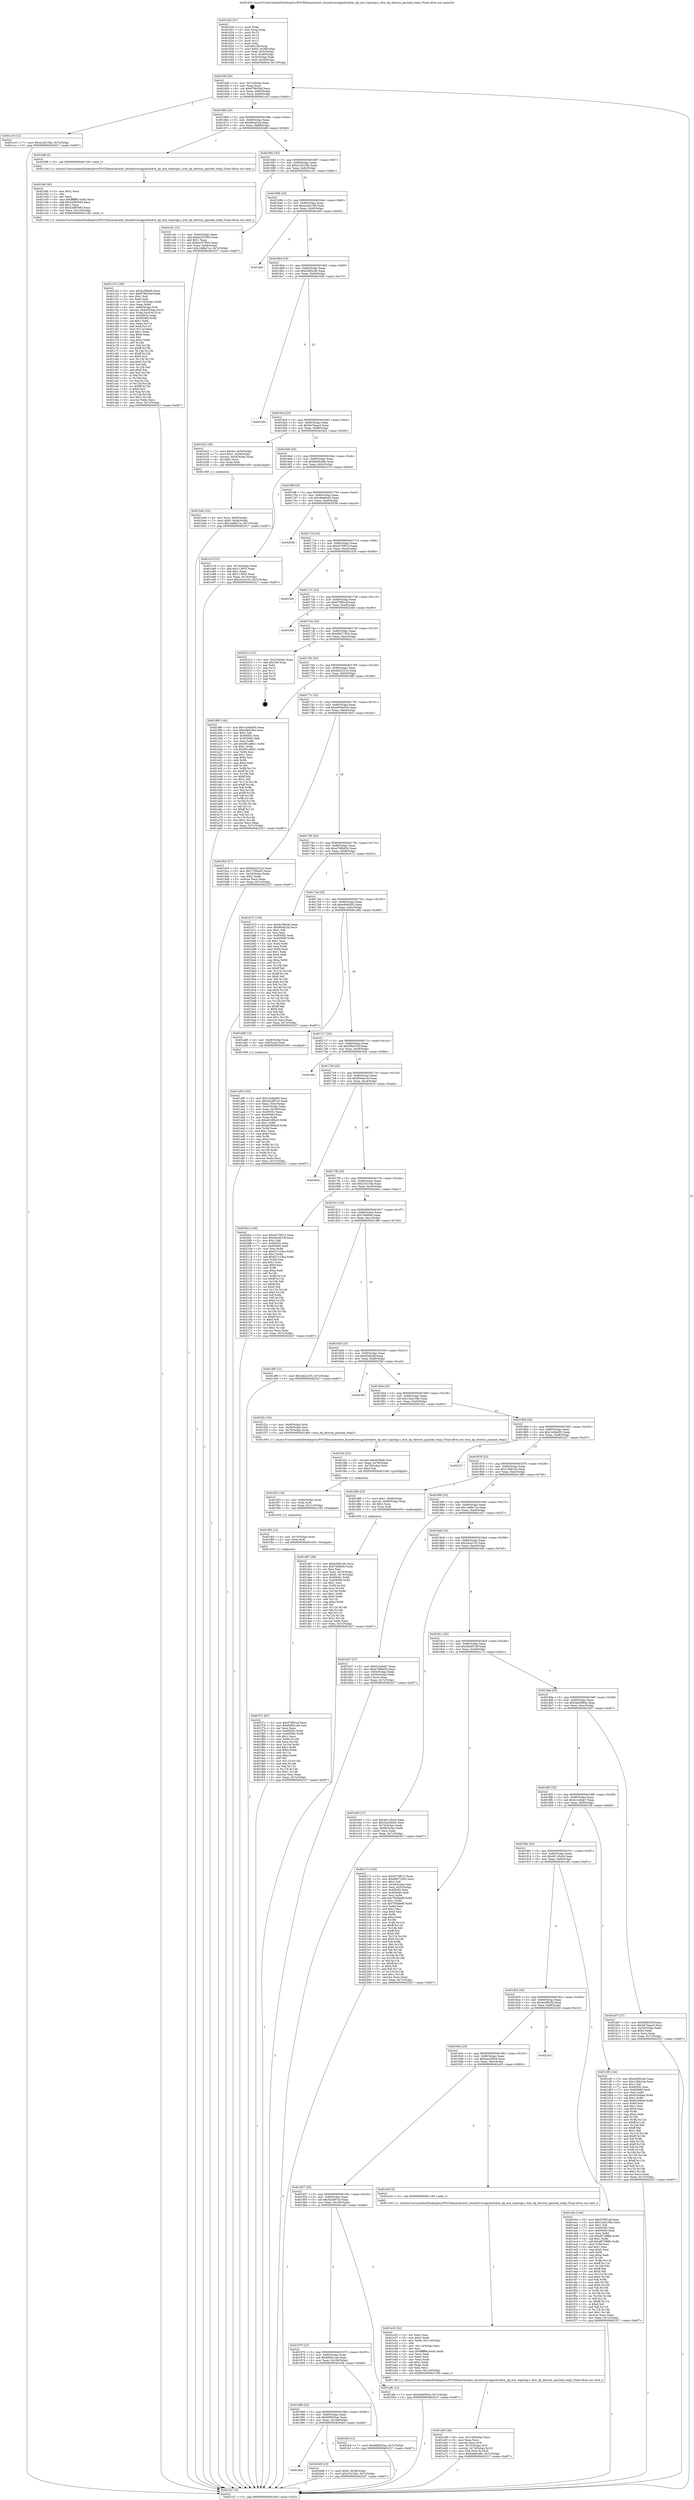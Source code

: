 digraph "0x401620" {
  label = "0x401620 (/mnt/c/Users/mathe/Desktop/tcc/POCII/binaries/extr_linuxdriversgpudrmdrm_dp_mst_topology.c_drm_dp_destroy_payload_step2_Final-ollvm.out::main(0))"
  labelloc = "t"
  node[shape=record]

  Entry [label="",width=0.3,height=0.3,shape=circle,fillcolor=black,style=filled]
  "0x40164f" [label="{
     0x40164f [26]\l
     | [instrs]\l
     &nbsp;&nbsp;0x40164f \<+3\>: mov -0x7c(%rbp),%eax\l
     &nbsp;&nbsp;0x401652 \<+2\>: mov %eax,%ecx\l
     &nbsp;&nbsp;0x401654 \<+6\>: sub $0x876b35ef,%ecx\l
     &nbsp;&nbsp;0x40165a \<+3\>: mov %eax,-0x80(%rbp)\l
     &nbsp;&nbsp;0x40165d \<+6\>: mov %ecx,-0x84(%rbp)\l
     &nbsp;&nbsp;0x401663 \<+6\>: je 0000000000401cc5 \<main+0x6a5\>\l
  }"]
  "0x401cc5" [label="{
     0x401cc5 [12]\l
     | [instrs]\l
     &nbsp;&nbsp;0x401cc5 \<+7\>: movl $0xa1d2158a,-0x7c(%rbp)\l
     &nbsp;&nbsp;0x401ccc \<+5\>: jmp 0000000000402327 \<main+0xd07\>\l
  }"]
  "0x401669" [label="{
     0x401669 [25]\l
     | [instrs]\l
     &nbsp;&nbsp;0x401669 \<+5\>: jmp 000000000040166e \<main+0x4e\>\l
     &nbsp;&nbsp;0x40166e \<+3\>: mov -0x80(%rbp),%eax\l
     &nbsp;&nbsp;0x401671 \<+5\>: sub $0x9fc4d1fa,%eax\l
     &nbsp;&nbsp;0x401676 \<+6\>: mov %eax,-0x88(%rbp)\l
     &nbsp;&nbsp;0x40167c \<+6\>: je 0000000000401bf8 \<main+0x5d8\>\l
  }"]
  Exit [label="",width=0.3,height=0.3,shape=circle,fillcolor=black,style=filled,peripheries=2]
  "0x401bf8" [label="{
     0x401bf8 [5]\l
     | [instrs]\l
     &nbsp;&nbsp;0x401bf8 \<+5\>: call 0000000000401160 \<next_i\>\l
     | [calls]\l
     &nbsp;&nbsp;0x401160 \{1\} (/mnt/c/Users/mathe/Desktop/tcc/POCII/binaries/extr_linuxdriversgpudrmdrm_dp_mst_topology.c_drm_dp_destroy_payload_step2_Final-ollvm.out::next_i)\l
  }"]
  "0x401682" [label="{
     0x401682 [25]\l
     | [instrs]\l
     &nbsp;&nbsp;0x401682 \<+5\>: jmp 0000000000401687 \<main+0x67\>\l
     &nbsp;&nbsp;0x401687 \<+3\>: mov -0x80(%rbp),%eax\l
     &nbsp;&nbsp;0x40168a \<+5\>: sub $0xa1d2158a,%eax\l
     &nbsp;&nbsp;0x40168f \<+6\>: mov %eax,-0x8c(%rbp)\l
     &nbsp;&nbsp;0x401695 \<+6\>: je 0000000000401cd1 \<main+0x6b1\>\l
  }"]
  "0x4019a2" [label="{
     0x4019a2\l
  }", style=dashed]
  "0x401cd1" [label="{
     0x401cd1 [31]\l
     | [instrs]\l
     &nbsp;&nbsp;0x401cd1 \<+3\>: mov -0x64(%rbp),%eax\l
     &nbsp;&nbsp;0x401cd4 \<+5\>: add $0xba257804,%eax\l
     &nbsp;&nbsp;0x401cd9 \<+3\>: add $0x1,%eax\l
     &nbsp;&nbsp;0x401cdc \<+5\>: sub $0xba257804,%eax\l
     &nbsp;&nbsp;0x401ce1 \<+3\>: mov %eax,-0x64(%rbp)\l
     &nbsp;&nbsp;0x401ce4 \<+7\>: movl $0x1dd8a7ca,-0x7c(%rbp)\l
     &nbsp;&nbsp;0x401ceb \<+5\>: jmp 0000000000402327 \<main+0xd07\>\l
  }"]
  "0x40169b" [label="{
     0x40169b [25]\l
     | [instrs]\l
     &nbsp;&nbsp;0x40169b \<+5\>: jmp 00000000004016a0 \<main+0x80\>\l
     &nbsp;&nbsp;0x4016a0 \<+3\>: mov -0x80(%rbp),%eax\l
     &nbsp;&nbsp;0x4016a3 \<+5\>: sub $0xa2dcb7d9,%eax\l
     &nbsp;&nbsp;0x4016a8 \<+6\>: mov %eax,-0x90(%rbp)\l
     &nbsp;&nbsp;0x4016ae \<+6\>: je 0000000000401fe0 \<main+0x9c0\>\l
  }"]
  "0x4020d9" [label="{
     0x4020d9 [19]\l
     | [instrs]\l
     &nbsp;&nbsp;0x4020d9 \<+7\>: movl $0x0,-0x38(%rbp)\l
     &nbsp;&nbsp;0x4020e0 \<+7\>: movl $0x234154e,-0x7c(%rbp)\l
     &nbsp;&nbsp;0x4020e7 \<+5\>: jmp 0000000000402327 \<main+0xd07\>\l
  }"]
  "0x401fe0" [label="{
     0x401fe0\l
  }", style=dashed]
  "0x4016b4" [label="{
     0x4016b4 [25]\l
     | [instrs]\l
     &nbsp;&nbsp;0x4016b4 \<+5\>: jmp 00000000004016b9 \<main+0x99\>\l
     &nbsp;&nbsp;0x4016b9 \<+3\>: mov -0x80(%rbp),%eax\l
     &nbsp;&nbsp;0x4016bc \<+5\>: sub $0xb3bf2c4b,%eax\l
     &nbsp;&nbsp;0x4016c1 \<+6\>: mov %eax,-0x94(%rbp)\l
     &nbsp;&nbsp;0x4016c7 \<+6\>: je 0000000000402290 \<main+0xc70\>\l
  }"]
  "0x401989" [label="{
     0x401989 [25]\l
     | [instrs]\l
     &nbsp;&nbsp;0x401989 \<+5\>: jmp 000000000040198e \<main+0x36e\>\l
     &nbsp;&nbsp;0x40198e \<+3\>: mov -0x80(%rbp),%eax\l
     &nbsp;&nbsp;0x401991 \<+5\>: sub $0x668502ee,%eax\l
     &nbsp;&nbsp;0x401996 \<+6\>: mov %eax,-0x108(%rbp)\l
     &nbsp;&nbsp;0x40199c \<+6\>: je 00000000004020d9 \<main+0xab9\>\l
  }"]
  "0x402290" [label="{
     0x402290\l
  }", style=dashed]
  "0x4016cd" [label="{
     0x4016cd [25]\l
     | [instrs]\l
     &nbsp;&nbsp;0x4016cd \<+5\>: jmp 00000000004016d2 \<main+0xb2\>\l
     &nbsp;&nbsp;0x4016d2 \<+3\>: mov -0x80(%rbp),%eax\l
     &nbsp;&nbsp;0x4016d5 \<+5\>: sub $0xbb74aaa3,%eax\l
     &nbsp;&nbsp;0x4016da \<+6\>: mov %eax,-0x98(%rbp)\l
     &nbsp;&nbsp;0x4016e0 \<+6\>: je 0000000000401b22 \<main+0x502\>\l
  }"]
  "0x401fc8" [label="{
     0x401fc8 [12]\l
     | [instrs]\l
     &nbsp;&nbsp;0x401fc8 \<+7\>: movl $0x668502ee,-0x7c(%rbp)\l
     &nbsp;&nbsp;0x401fcf \<+5\>: jmp 0000000000402327 \<main+0xd07\>\l
  }"]
  "0x401b22" [label="{
     0x401b22 [30]\l
     | [instrs]\l
     &nbsp;&nbsp;0x401b22 \<+7\>: movl $0x64,-0x50(%rbp)\l
     &nbsp;&nbsp;0x401b29 \<+7\>: movl $0x1,-0x54(%rbp)\l
     &nbsp;&nbsp;0x401b30 \<+4\>: movslq -0x54(%rbp),%rax\l
     &nbsp;&nbsp;0x401b34 \<+4\>: shl $0x2,%rax\l
     &nbsp;&nbsp;0x401b38 \<+3\>: mov %rax,%rdi\l
     &nbsp;&nbsp;0x401b3b \<+5\>: call 0000000000401050 \<malloc@plt\>\l
     | [calls]\l
     &nbsp;&nbsp;0x401050 \{1\} (unknown)\l
  }"]
  "0x4016e6" [label="{
     0x4016e6 [25]\l
     | [instrs]\l
     &nbsp;&nbsp;0x4016e6 \<+5\>: jmp 00000000004016eb \<main+0xcb\>\l
     &nbsp;&nbsp;0x4016eb \<+3\>: mov -0x80(%rbp),%eax\l
     &nbsp;&nbsp;0x4016ee \<+5\>: sub $0xbbd0cd8c,%eax\l
     &nbsp;&nbsp;0x4016f3 \<+6\>: mov %eax,-0x9c(%rbp)\l
     &nbsp;&nbsp;0x4016f9 \<+6\>: je 0000000000401e7d \<main+0x85d\>\l
  }"]
  "0x401f71" [label="{
     0x401f71 [87]\l
     | [instrs]\l
     &nbsp;&nbsp;0x401f71 \<+5\>: mov $0xd79f61af,%eax\l
     &nbsp;&nbsp;0x401f76 \<+5\>: mov $0x60801ceb,%esi\l
     &nbsp;&nbsp;0x401f7b \<+2\>: xor %ecx,%ecx\l
     &nbsp;&nbsp;0x401f7d \<+8\>: mov 0x40505c,%r8d\l
     &nbsp;&nbsp;0x401f85 \<+8\>: mov 0x405060,%r9d\l
     &nbsp;&nbsp;0x401f8d \<+3\>: sub $0x1,%ecx\l
     &nbsp;&nbsp;0x401f90 \<+3\>: mov %r8d,%r10d\l
     &nbsp;&nbsp;0x401f93 \<+3\>: add %ecx,%r10d\l
     &nbsp;&nbsp;0x401f96 \<+4\>: imul %r10d,%r8d\l
     &nbsp;&nbsp;0x401f9a \<+4\>: and $0x1,%r8d\l
     &nbsp;&nbsp;0x401f9e \<+4\>: cmp $0x0,%r8d\l
     &nbsp;&nbsp;0x401fa2 \<+4\>: sete %r11b\l
     &nbsp;&nbsp;0x401fa6 \<+4\>: cmp $0xa,%r9d\l
     &nbsp;&nbsp;0x401faa \<+3\>: setl %bl\l
     &nbsp;&nbsp;0x401fad \<+3\>: mov %r11b,%r14b\l
     &nbsp;&nbsp;0x401fb0 \<+3\>: and %bl,%r14b\l
     &nbsp;&nbsp;0x401fb3 \<+3\>: xor %bl,%r11b\l
     &nbsp;&nbsp;0x401fb6 \<+3\>: or %r11b,%r14b\l
     &nbsp;&nbsp;0x401fb9 \<+4\>: test $0x1,%r14b\l
     &nbsp;&nbsp;0x401fbd \<+3\>: cmovne %esi,%eax\l
     &nbsp;&nbsp;0x401fc0 \<+3\>: mov %eax,-0x7c(%rbp)\l
     &nbsp;&nbsp;0x401fc3 \<+5\>: jmp 0000000000402327 \<main+0xd07\>\l
  }"]
  "0x401e7d" [label="{
     0x401e7d [31]\l
     | [instrs]\l
     &nbsp;&nbsp;0x401e7d \<+3\>: mov -0x74(%rbp),%eax\l
     &nbsp;&nbsp;0x401e80 \<+5\>: add $0x113653,%eax\l
     &nbsp;&nbsp;0x401e85 \<+3\>: add $0x1,%eax\l
     &nbsp;&nbsp;0x401e88 \<+5\>: sub $0x113653,%eax\l
     &nbsp;&nbsp;0x401e8d \<+3\>: mov %eax,-0x74(%rbp)\l
     &nbsp;&nbsp;0x401e90 \<+7\>: movl $0x2dca21f3,-0x7c(%rbp)\l
     &nbsp;&nbsp;0x401e97 \<+5\>: jmp 0000000000402327 \<main+0xd07\>\l
  }"]
  "0x4016ff" [label="{
     0x4016ff [25]\l
     | [instrs]\l
     &nbsp;&nbsp;0x4016ff \<+5\>: jmp 0000000000401704 \<main+0xe4\>\l
     &nbsp;&nbsp;0x401704 \<+3\>: mov -0x80(%rbp),%eax\l
     &nbsp;&nbsp;0x401707 \<+5\>: sub $0xc6e9deb5,%eax\l
     &nbsp;&nbsp;0x40170c \<+6\>: mov %eax,-0xa0(%rbp)\l
     &nbsp;&nbsp;0x401712 \<+6\>: je 0000000000402038 \<main+0xa18\>\l
  }"]
  "0x401f65" [label="{
     0x401f65 [12]\l
     | [instrs]\l
     &nbsp;&nbsp;0x401f65 \<+4\>: mov -0x70(%rbp),%rdx\l
     &nbsp;&nbsp;0x401f69 \<+3\>: mov %rdx,%rdi\l
     &nbsp;&nbsp;0x401f6c \<+5\>: call 0000000000401030 \<free@plt\>\l
     | [calls]\l
     &nbsp;&nbsp;0x401030 \{1\} (unknown)\l
  }"]
  "0x402038" [label="{
     0x402038\l
  }", style=dashed]
  "0x401718" [label="{
     0x401718 [25]\l
     | [instrs]\l
     &nbsp;&nbsp;0x401718 \<+5\>: jmp 000000000040171d \<main+0xfd\>\l
     &nbsp;&nbsp;0x40171d \<+3\>: mov -0x80(%rbp),%eax\l
     &nbsp;&nbsp;0x401720 \<+5\>: sub $0xd375f013,%eax\l
     &nbsp;&nbsp;0x401725 \<+6\>: mov %eax,-0xa4(%rbp)\l
     &nbsp;&nbsp;0x40172b \<+6\>: je 0000000000402320 \<main+0xd00\>\l
  }"]
  "0x401f53" [label="{
     0x401f53 [18]\l
     | [instrs]\l
     &nbsp;&nbsp;0x401f53 \<+4\>: mov -0x60(%rbp),%rdx\l
     &nbsp;&nbsp;0x401f57 \<+3\>: mov %rdx,%rdi\l
     &nbsp;&nbsp;0x401f5a \<+6\>: mov %eax,-0x11c(%rbp)\l
     &nbsp;&nbsp;0x401f60 \<+5\>: call 0000000000401030 \<free@plt\>\l
     | [calls]\l
     &nbsp;&nbsp;0x401030 \{1\} (unknown)\l
  }"]
  "0x402320" [label="{
     0x402320\l
  }", style=dashed]
  "0x401731" [label="{
     0x401731 [25]\l
     | [instrs]\l
     &nbsp;&nbsp;0x401731 \<+5\>: jmp 0000000000401736 \<main+0x116\>\l
     &nbsp;&nbsp;0x401736 \<+3\>: mov -0x80(%rbp),%eax\l
     &nbsp;&nbsp;0x401739 \<+5\>: sub $0xd79f61af,%eax\l
     &nbsp;&nbsp;0x40173e \<+6\>: mov %eax,-0xa8(%rbp)\l
     &nbsp;&nbsp;0x401744 \<+6\>: je 00000000004022be \<main+0xc9e\>\l
  }"]
  "0x401f3c" [label="{
     0x401f3c [23]\l
     | [instrs]\l
     &nbsp;&nbsp;0x401f3c \<+10\>: movabs $0x4030b6,%rdi\l
     &nbsp;&nbsp;0x401f46 \<+3\>: mov %eax,-0x78(%rbp)\l
     &nbsp;&nbsp;0x401f49 \<+3\>: mov -0x78(%rbp),%esi\l
     &nbsp;&nbsp;0x401f4c \<+2\>: mov $0x0,%al\l
     &nbsp;&nbsp;0x401f4e \<+5\>: call 0000000000401040 \<printf@plt\>\l
     | [calls]\l
     &nbsp;&nbsp;0x401040 \{1\} (unknown)\l
  }"]
  "0x4022be" [label="{
     0x4022be\l
  }", style=dashed]
  "0x40174a" [label="{
     0x40174a [25]\l
     | [instrs]\l
     &nbsp;&nbsp;0x40174a \<+5\>: jmp 000000000040174f \<main+0x12f\>\l
     &nbsp;&nbsp;0x40174f \<+3\>: mov -0x80(%rbp),%eax\l
     &nbsp;&nbsp;0x401752 \<+5\>: sub $0xd9471054,%eax\l
     &nbsp;&nbsp;0x401757 \<+6\>: mov %eax,-0xac(%rbp)\l
     &nbsp;&nbsp;0x40175d \<+6\>: je 0000000000402212 \<main+0xbf2\>\l
  }"]
  "0x401e59" [label="{
     0x401e59 [36]\l
     | [instrs]\l
     &nbsp;&nbsp;0x401e59 \<+6\>: mov -0x118(%rbp),%ecx\l
     &nbsp;&nbsp;0x401e5f \<+3\>: imul %eax,%ecx\l
     &nbsp;&nbsp;0x401e62 \<+3\>: movslq %ecx,%r8\l
     &nbsp;&nbsp;0x401e65 \<+4\>: mov -0x70(%rbp),%r9\l
     &nbsp;&nbsp;0x401e69 \<+4\>: movslq -0x74(%rbp),%r10\l
     &nbsp;&nbsp;0x401e6d \<+4\>: mov %r8,(%r9,%r10,8)\l
     &nbsp;&nbsp;0x401e71 \<+7\>: movl $0xbbd0cd8c,-0x7c(%rbp)\l
     &nbsp;&nbsp;0x401e78 \<+5\>: jmp 0000000000402327 \<main+0xd07\>\l
  }"]
  "0x402212" [label="{
     0x402212 [21]\l
     | [instrs]\l
     &nbsp;&nbsp;0x402212 \<+3\>: mov -0x2c(%rbp),%eax\l
     &nbsp;&nbsp;0x402215 \<+7\>: add $0x108,%rsp\l
     &nbsp;&nbsp;0x40221c \<+1\>: pop %rbx\l
     &nbsp;&nbsp;0x40221d \<+2\>: pop %r12\l
     &nbsp;&nbsp;0x40221f \<+2\>: pop %r13\l
     &nbsp;&nbsp;0x402221 \<+2\>: pop %r14\l
     &nbsp;&nbsp;0x402223 \<+2\>: pop %r15\l
     &nbsp;&nbsp;0x402225 \<+1\>: pop %rbp\l
     &nbsp;&nbsp;0x402226 \<+1\>: ret\l
  }"]
  "0x401763" [label="{
     0x401763 [25]\l
     | [instrs]\l
     &nbsp;&nbsp;0x401763 \<+5\>: jmp 0000000000401768 \<main+0x148\>\l
     &nbsp;&nbsp;0x401768 \<+3\>: mov -0x80(%rbp),%eax\l
     &nbsp;&nbsp;0x40176b \<+5\>: sub $0xdd22321e,%eax\l
     &nbsp;&nbsp;0x401770 \<+6\>: mov %eax,-0xb0(%rbp)\l
     &nbsp;&nbsp;0x401776 \<+6\>: je 00000000004019f8 \<main+0x3d8\>\l
  }"]
  "0x401e25" [label="{
     0x401e25 [52]\l
     | [instrs]\l
     &nbsp;&nbsp;0x401e25 \<+2\>: xor %ecx,%ecx\l
     &nbsp;&nbsp;0x401e27 \<+5\>: mov $0x2,%edx\l
     &nbsp;&nbsp;0x401e2c \<+6\>: mov %edx,-0x114(%rbp)\l
     &nbsp;&nbsp;0x401e32 \<+1\>: cltd\l
     &nbsp;&nbsp;0x401e33 \<+6\>: mov -0x114(%rbp),%esi\l
     &nbsp;&nbsp;0x401e39 \<+2\>: idiv %esi\l
     &nbsp;&nbsp;0x401e3b \<+6\>: imul $0xfffffffe,%edx,%edx\l
     &nbsp;&nbsp;0x401e41 \<+2\>: mov %ecx,%edi\l
     &nbsp;&nbsp;0x401e43 \<+2\>: sub %edx,%edi\l
     &nbsp;&nbsp;0x401e45 \<+2\>: mov %ecx,%edx\l
     &nbsp;&nbsp;0x401e47 \<+3\>: sub $0x1,%edx\l
     &nbsp;&nbsp;0x401e4a \<+2\>: add %edx,%edi\l
     &nbsp;&nbsp;0x401e4c \<+2\>: sub %edi,%ecx\l
     &nbsp;&nbsp;0x401e4e \<+6\>: mov %ecx,-0x118(%rbp)\l
     &nbsp;&nbsp;0x401e54 \<+5\>: call 0000000000401160 \<next_i\>\l
     | [calls]\l
     &nbsp;&nbsp;0x401160 \{1\} (/mnt/c/Users/mathe/Desktop/tcc/POCII/binaries/extr_linuxdriversgpudrmdrm_dp_mst_topology.c_drm_dp_destroy_payload_step2_Final-ollvm.out::next_i)\l
  }"]
  "0x4019f8" [label="{
     0x4019f8 [144]\l
     | [instrs]\l
     &nbsp;&nbsp;0x4019f8 \<+5\>: mov $0x14c8a005,%eax\l
     &nbsp;&nbsp;0x4019fd \<+5\>: mov $0xe9b0cf04,%ecx\l
     &nbsp;&nbsp;0x401a02 \<+2\>: mov $0x1,%dl\l
     &nbsp;&nbsp;0x401a04 \<+7\>: mov 0x40505c,%esi\l
     &nbsp;&nbsp;0x401a0b \<+7\>: mov 0x405060,%edi\l
     &nbsp;&nbsp;0x401a12 \<+3\>: mov %esi,%r8d\l
     &nbsp;&nbsp;0x401a15 \<+7\>: add $0x991a8821,%r8d\l
     &nbsp;&nbsp;0x401a1c \<+4\>: sub $0x1,%r8d\l
     &nbsp;&nbsp;0x401a20 \<+7\>: sub $0x991a8821,%r8d\l
     &nbsp;&nbsp;0x401a27 \<+4\>: imul %r8d,%esi\l
     &nbsp;&nbsp;0x401a2b \<+3\>: and $0x1,%esi\l
     &nbsp;&nbsp;0x401a2e \<+3\>: cmp $0x0,%esi\l
     &nbsp;&nbsp;0x401a31 \<+4\>: sete %r9b\l
     &nbsp;&nbsp;0x401a35 \<+3\>: cmp $0xa,%edi\l
     &nbsp;&nbsp;0x401a38 \<+4\>: setl %r10b\l
     &nbsp;&nbsp;0x401a3c \<+3\>: mov %r9b,%r11b\l
     &nbsp;&nbsp;0x401a3f \<+4\>: xor $0xff,%r11b\l
     &nbsp;&nbsp;0x401a43 \<+3\>: mov %r10b,%bl\l
     &nbsp;&nbsp;0x401a46 \<+3\>: xor $0xff,%bl\l
     &nbsp;&nbsp;0x401a49 \<+3\>: xor $0x1,%dl\l
     &nbsp;&nbsp;0x401a4c \<+3\>: mov %r11b,%r14b\l
     &nbsp;&nbsp;0x401a4f \<+4\>: and $0xff,%r14b\l
     &nbsp;&nbsp;0x401a53 \<+3\>: and %dl,%r9b\l
     &nbsp;&nbsp;0x401a56 \<+3\>: mov %bl,%r15b\l
     &nbsp;&nbsp;0x401a59 \<+4\>: and $0xff,%r15b\l
     &nbsp;&nbsp;0x401a5d \<+3\>: and %dl,%r10b\l
     &nbsp;&nbsp;0x401a60 \<+3\>: or %r9b,%r14b\l
     &nbsp;&nbsp;0x401a63 \<+3\>: or %r10b,%r15b\l
     &nbsp;&nbsp;0x401a66 \<+3\>: xor %r15b,%r14b\l
     &nbsp;&nbsp;0x401a69 \<+3\>: or %bl,%r11b\l
     &nbsp;&nbsp;0x401a6c \<+4\>: xor $0xff,%r11b\l
     &nbsp;&nbsp;0x401a70 \<+3\>: or $0x1,%dl\l
     &nbsp;&nbsp;0x401a73 \<+3\>: and %dl,%r11b\l
     &nbsp;&nbsp;0x401a76 \<+3\>: or %r11b,%r14b\l
     &nbsp;&nbsp;0x401a79 \<+4\>: test $0x1,%r14b\l
     &nbsp;&nbsp;0x401a7d \<+3\>: cmovne %ecx,%eax\l
     &nbsp;&nbsp;0x401a80 \<+3\>: mov %eax,-0x7c(%rbp)\l
     &nbsp;&nbsp;0x401a83 \<+5\>: jmp 0000000000402327 \<main+0xd07\>\l
  }"]
  "0x40177c" [label="{
     0x40177c [25]\l
     | [instrs]\l
     &nbsp;&nbsp;0x40177c \<+5\>: jmp 0000000000401781 \<main+0x161\>\l
     &nbsp;&nbsp;0x401781 \<+3\>: mov -0x80(%rbp),%eax\l
     &nbsp;&nbsp;0x401784 \<+5\>: sub $0xe050e634,%eax\l
     &nbsp;&nbsp;0x401789 \<+6\>: mov %eax,-0xb4(%rbp)\l
     &nbsp;&nbsp;0x40178f \<+6\>: je 00000000004019c5 \<main+0x3a5\>\l
  }"]
  "0x401d97" [label="{
     0x401d97 [98]\l
     | [instrs]\l
     &nbsp;&nbsp;0x401d97 \<+5\>: mov $0xb3bf2c4b,%ecx\l
     &nbsp;&nbsp;0x401d9c \<+5\>: mov $0x744bb0e,%edx\l
     &nbsp;&nbsp;0x401da1 \<+2\>: xor %esi,%esi\l
     &nbsp;&nbsp;0x401da3 \<+4\>: mov %rax,-0x70(%rbp)\l
     &nbsp;&nbsp;0x401da7 \<+7\>: movl $0x0,-0x74(%rbp)\l
     &nbsp;&nbsp;0x401dae \<+8\>: mov 0x40505c,%r8d\l
     &nbsp;&nbsp;0x401db6 \<+8\>: mov 0x405060,%r9d\l
     &nbsp;&nbsp;0x401dbe \<+3\>: sub $0x1,%esi\l
     &nbsp;&nbsp;0x401dc1 \<+3\>: mov %r8d,%r10d\l
     &nbsp;&nbsp;0x401dc4 \<+3\>: add %esi,%r10d\l
     &nbsp;&nbsp;0x401dc7 \<+4\>: imul %r10d,%r8d\l
     &nbsp;&nbsp;0x401dcb \<+4\>: and $0x1,%r8d\l
     &nbsp;&nbsp;0x401dcf \<+4\>: cmp $0x0,%r8d\l
     &nbsp;&nbsp;0x401dd3 \<+4\>: sete %r11b\l
     &nbsp;&nbsp;0x401dd7 \<+4\>: cmp $0xa,%r9d\l
     &nbsp;&nbsp;0x401ddb \<+3\>: setl %bl\l
     &nbsp;&nbsp;0x401dde \<+3\>: mov %r11b,%r14b\l
     &nbsp;&nbsp;0x401de1 \<+3\>: and %bl,%r14b\l
     &nbsp;&nbsp;0x401de4 \<+3\>: xor %bl,%r11b\l
     &nbsp;&nbsp;0x401de7 \<+3\>: or %r11b,%r14b\l
     &nbsp;&nbsp;0x401dea \<+4\>: test $0x1,%r14b\l
     &nbsp;&nbsp;0x401dee \<+3\>: cmovne %edx,%ecx\l
     &nbsp;&nbsp;0x401df1 \<+3\>: mov %ecx,-0x7c(%rbp)\l
     &nbsp;&nbsp;0x401df4 \<+5\>: jmp 0000000000402327 \<main+0xd07\>\l
  }"]
  "0x4019c5" [label="{
     0x4019c5 [27]\l
     | [instrs]\l
     &nbsp;&nbsp;0x4019c5 \<+5\>: mov $0xdd22321e,%eax\l
     &nbsp;&nbsp;0x4019ca \<+5\>: mov $0x71f5ba53,%ecx\l
     &nbsp;&nbsp;0x4019cf \<+3\>: mov -0x34(%rbp),%edx\l
     &nbsp;&nbsp;0x4019d2 \<+3\>: cmp $0x2,%edx\l
     &nbsp;&nbsp;0x4019d5 \<+3\>: cmovne %ecx,%eax\l
     &nbsp;&nbsp;0x4019d8 \<+3\>: mov %eax,-0x7c(%rbp)\l
     &nbsp;&nbsp;0x4019db \<+5\>: jmp 0000000000402327 \<main+0xd07\>\l
  }"]
  "0x401795" [label="{
     0x401795 [25]\l
     | [instrs]\l
     &nbsp;&nbsp;0x401795 \<+5\>: jmp 000000000040179a \<main+0x17a\>\l
     &nbsp;&nbsp;0x40179a \<+3\>: mov -0x80(%rbp),%eax\l
     &nbsp;&nbsp;0x40179d \<+5\>: sub $0xe708b92b,%eax\l
     &nbsp;&nbsp;0x4017a2 \<+6\>: mov %eax,-0xb8(%rbp)\l
     &nbsp;&nbsp;0x4017a8 \<+6\>: je 0000000000401b72 \<main+0x552\>\l
  }"]
  "0x402327" [label="{
     0x402327 [5]\l
     | [instrs]\l
     &nbsp;&nbsp;0x402327 \<+5\>: jmp 000000000040164f \<main+0x2f\>\l
  }"]
  "0x401620" [label="{
     0x401620 [47]\l
     | [instrs]\l
     &nbsp;&nbsp;0x401620 \<+1\>: push %rbp\l
     &nbsp;&nbsp;0x401621 \<+3\>: mov %rsp,%rbp\l
     &nbsp;&nbsp;0x401624 \<+2\>: push %r15\l
     &nbsp;&nbsp;0x401626 \<+2\>: push %r14\l
     &nbsp;&nbsp;0x401628 \<+2\>: push %r13\l
     &nbsp;&nbsp;0x40162a \<+2\>: push %r12\l
     &nbsp;&nbsp;0x40162c \<+1\>: push %rbx\l
     &nbsp;&nbsp;0x40162d \<+7\>: sub $0x108,%rsp\l
     &nbsp;&nbsp;0x401634 \<+7\>: movl $0x0,-0x38(%rbp)\l
     &nbsp;&nbsp;0x40163b \<+3\>: mov %edi,-0x3c(%rbp)\l
     &nbsp;&nbsp;0x40163e \<+4\>: mov %rsi,-0x48(%rbp)\l
     &nbsp;&nbsp;0x401642 \<+3\>: mov -0x3c(%rbp),%edi\l
     &nbsp;&nbsp;0x401645 \<+3\>: mov %edi,-0x34(%rbp)\l
     &nbsp;&nbsp;0x401648 \<+7\>: movl $0xe050e634,-0x7c(%rbp)\l
  }"]
  "0x401c25" [label="{
     0x401c25 [160]\l
     | [instrs]\l
     &nbsp;&nbsp;0x401c25 \<+5\>: mov $0x4c2f9e3b,%ecx\l
     &nbsp;&nbsp;0x401c2a \<+5\>: mov $0x876b35ef,%edx\l
     &nbsp;&nbsp;0x401c2f \<+3\>: mov $0x1,%sil\l
     &nbsp;&nbsp;0x401c32 \<+2\>: xor %edi,%edi\l
     &nbsp;&nbsp;0x401c34 \<+7\>: mov -0x110(%rbp),%r8d\l
     &nbsp;&nbsp;0x401c3b \<+4\>: imul %eax,%r8d\l
     &nbsp;&nbsp;0x401c3f \<+4\>: mov -0x60(%rbp),%r9\l
     &nbsp;&nbsp;0x401c43 \<+4\>: movslq -0x64(%rbp),%r10\l
     &nbsp;&nbsp;0x401c47 \<+4\>: mov %r8d,(%r9,%r10,4)\l
     &nbsp;&nbsp;0x401c4b \<+7\>: mov 0x40505c,%eax\l
     &nbsp;&nbsp;0x401c52 \<+8\>: mov 0x405060,%r8d\l
     &nbsp;&nbsp;0x401c5a \<+3\>: sub $0x1,%edi\l
     &nbsp;&nbsp;0x401c5d \<+3\>: mov %eax,%r11d\l
     &nbsp;&nbsp;0x401c60 \<+3\>: add %edi,%r11d\l
     &nbsp;&nbsp;0x401c63 \<+4\>: imul %r11d,%eax\l
     &nbsp;&nbsp;0x401c67 \<+3\>: and $0x1,%eax\l
     &nbsp;&nbsp;0x401c6a \<+3\>: cmp $0x0,%eax\l
     &nbsp;&nbsp;0x401c6d \<+3\>: sete %bl\l
     &nbsp;&nbsp;0x401c70 \<+4\>: cmp $0xa,%r8d\l
     &nbsp;&nbsp;0x401c74 \<+4\>: setl %r14b\l
     &nbsp;&nbsp;0x401c78 \<+3\>: mov %bl,%r15b\l
     &nbsp;&nbsp;0x401c7b \<+4\>: xor $0xff,%r15b\l
     &nbsp;&nbsp;0x401c7f \<+3\>: mov %r14b,%r12b\l
     &nbsp;&nbsp;0x401c82 \<+4\>: xor $0xff,%r12b\l
     &nbsp;&nbsp;0x401c86 \<+4\>: xor $0x0,%sil\l
     &nbsp;&nbsp;0x401c8a \<+3\>: mov %r15b,%r13b\l
     &nbsp;&nbsp;0x401c8d \<+4\>: and $0x0,%r13b\l
     &nbsp;&nbsp;0x401c91 \<+3\>: and %sil,%bl\l
     &nbsp;&nbsp;0x401c94 \<+3\>: mov %r12b,%al\l
     &nbsp;&nbsp;0x401c97 \<+2\>: and $0x0,%al\l
     &nbsp;&nbsp;0x401c99 \<+3\>: and %sil,%r14b\l
     &nbsp;&nbsp;0x401c9c \<+3\>: or %bl,%r13b\l
     &nbsp;&nbsp;0x401c9f \<+3\>: or %r14b,%al\l
     &nbsp;&nbsp;0x401ca2 \<+3\>: xor %al,%r13b\l
     &nbsp;&nbsp;0x401ca5 \<+3\>: or %r12b,%r15b\l
     &nbsp;&nbsp;0x401ca8 \<+4\>: xor $0xff,%r15b\l
     &nbsp;&nbsp;0x401cac \<+4\>: or $0x0,%sil\l
     &nbsp;&nbsp;0x401cb0 \<+3\>: and %sil,%r15b\l
     &nbsp;&nbsp;0x401cb3 \<+3\>: or %r15b,%r13b\l
     &nbsp;&nbsp;0x401cb6 \<+4\>: test $0x1,%r13b\l
     &nbsp;&nbsp;0x401cba \<+3\>: cmovne %edx,%ecx\l
     &nbsp;&nbsp;0x401cbd \<+3\>: mov %ecx,-0x7c(%rbp)\l
     &nbsp;&nbsp;0x401cc0 \<+5\>: jmp 0000000000402327 \<main+0xd07\>\l
  }"]
  "0x401b72" [label="{
     0x401b72 [134]\l
     | [instrs]\l
     &nbsp;&nbsp;0x401b72 \<+5\>: mov $0x4c2f9e3b,%eax\l
     &nbsp;&nbsp;0x401b77 \<+5\>: mov $0x9fc4d1fa,%ecx\l
     &nbsp;&nbsp;0x401b7c \<+2\>: mov $0x1,%dl\l
     &nbsp;&nbsp;0x401b7e \<+2\>: xor %esi,%esi\l
     &nbsp;&nbsp;0x401b80 \<+7\>: mov 0x40505c,%edi\l
     &nbsp;&nbsp;0x401b87 \<+8\>: mov 0x405060,%r8d\l
     &nbsp;&nbsp;0x401b8f \<+3\>: sub $0x1,%esi\l
     &nbsp;&nbsp;0x401b92 \<+3\>: mov %edi,%r9d\l
     &nbsp;&nbsp;0x401b95 \<+3\>: add %esi,%r9d\l
     &nbsp;&nbsp;0x401b98 \<+4\>: imul %r9d,%edi\l
     &nbsp;&nbsp;0x401b9c \<+3\>: and $0x1,%edi\l
     &nbsp;&nbsp;0x401b9f \<+3\>: cmp $0x0,%edi\l
     &nbsp;&nbsp;0x401ba2 \<+4\>: sete %r10b\l
     &nbsp;&nbsp;0x401ba6 \<+4\>: cmp $0xa,%r8d\l
     &nbsp;&nbsp;0x401baa \<+4\>: setl %r11b\l
     &nbsp;&nbsp;0x401bae \<+3\>: mov %r10b,%bl\l
     &nbsp;&nbsp;0x401bb1 \<+3\>: xor $0xff,%bl\l
     &nbsp;&nbsp;0x401bb4 \<+3\>: mov %r11b,%r14b\l
     &nbsp;&nbsp;0x401bb7 \<+4\>: xor $0xff,%r14b\l
     &nbsp;&nbsp;0x401bbb \<+3\>: xor $0x0,%dl\l
     &nbsp;&nbsp;0x401bbe \<+3\>: mov %bl,%r15b\l
     &nbsp;&nbsp;0x401bc1 \<+4\>: and $0x0,%r15b\l
     &nbsp;&nbsp;0x401bc5 \<+3\>: and %dl,%r10b\l
     &nbsp;&nbsp;0x401bc8 \<+3\>: mov %r14b,%r12b\l
     &nbsp;&nbsp;0x401bcb \<+4\>: and $0x0,%r12b\l
     &nbsp;&nbsp;0x401bcf \<+3\>: and %dl,%r11b\l
     &nbsp;&nbsp;0x401bd2 \<+3\>: or %r10b,%r15b\l
     &nbsp;&nbsp;0x401bd5 \<+3\>: or %r11b,%r12b\l
     &nbsp;&nbsp;0x401bd8 \<+3\>: xor %r12b,%r15b\l
     &nbsp;&nbsp;0x401bdb \<+3\>: or %r14b,%bl\l
     &nbsp;&nbsp;0x401bde \<+3\>: xor $0xff,%bl\l
     &nbsp;&nbsp;0x401be1 \<+3\>: or $0x0,%dl\l
     &nbsp;&nbsp;0x401be4 \<+2\>: and %dl,%bl\l
     &nbsp;&nbsp;0x401be6 \<+3\>: or %bl,%r15b\l
     &nbsp;&nbsp;0x401be9 \<+4\>: test $0x1,%r15b\l
     &nbsp;&nbsp;0x401bed \<+3\>: cmovne %ecx,%eax\l
     &nbsp;&nbsp;0x401bf0 \<+3\>: mov %eax,-0x7c(%rbp)\l
     &nbsp;&nbsp;0x401bf3 \<+5\>: jmp 0000000000402327 \<main+0xd07\>\l
  }"]
  "0x4017ae" [label="{
     0x4017ae [25]\l
     | [instrs]\l
     &nbsp;&nbsp;0x4017ae \<+5\>: jmp 00000000004017b3 \<main+0x193\>\l
     &nbsp;&nbsp;0x4017b3 \<+3\>: mov -0x80(%rbp),%eax\l
     &nbsp;&nbsp;0x4017b6 \<+5\>: sub $0xe9b0cf04,%eax\l
     &nbsp;&nbsp;0x4017bb \<+6\>: mov %eax,-0xbc(%rbp)\l
     &nbsp;&nbsp;0x4017c1 \<+6\>: je 0000000000401a88 \<main+0x468\>\l
  }"]
  "0x401bfd" [label="{
     0x401bfd [40]\l
     | [instrs]\l
     &nbsp;&nbsp;0x401bfd \<+5\>: mov $0x2,%ecx\l
     &nbsp;&nbsp;0x401c02 \<+1\>: cltd\l
     &nbsp;&nbsp;0x401c03 \<+2\>: idiv %ecx\l
     &nbsp;&nbsp;0x401c05 \<+6\>: imul $0xfffffffe,%edx,%ecx\l
     &nbsp;&nbsp;0x401c0b \<+6\>: add $0x43d95093,%ecx\l
     &nbsp;&nbsp;0x401c11 \<+3\>: add $0x1,%ecx\l
     &nbsp;&nbsp;0x401c14 \<+6\>: sub $0x43d95093,%ecx\l
     &nbsp;&nbsp;0x401c1a \<+6\>: mov %ecx,-0x110(%rbp)\l
     &nbsp;&nbsp;0x401c20 \<+5\>: call 0000000000401160 \<next_i\>\l
     | [calls]\l
     &nbsp;&nbsp;0x401160 \{1\} (/mnt/c/Users/mathe/Desktop/tcc/POCII/binaries/extr_linuxdriversgpudrmdrm_dp_mst_topology.c_drm_dp_destroy_payload_step2_Final-ollvm.out::next_i)\l
  }"]
  "0x401a88" [label="{
     0x401a88 [13]\l
     | [instrs]\l
     &nbsp;&nbsp;0x401a88 \<+4\>: mov -0x48(%rbp),%rax\l
     &nbsp;&nbsp;0x401a8c \<+4\>: mov 0x8(%rax),%rdi\l
     &nbsp;&nbsp;0x401a90 \<+5\>: call 0000000000401060 \<atoi@plt\>\l
     | [calls]\l
     &nbsp;&nbsp;0x401060 \{1\} (unknown)\l
  }"]
  "0x4017c7" [label="{
     0x4017c7 [25]\l
     | [instrs]\l
     &nbsp;&nbsp;0x4017c7 \<+5\>: jmp 00000000004017cc \<main+0x1ac\>\l
     &nbsp;&nbsp;0x4017cc \<+3\>: mov -0x80(%rbp),%eax\l
     &nbsp;&nbsp;0x4017cf \<+5\>: sub $0xf38b525f,%eax\l
     &nbsp;&nbsp;0x4017d4 \<+6\>: mov %eax,-0xc0(%rbp)\l
     &nbsp;&nbsp;0x4017da \<+6\>: je 0000000000401fd4 \<main+0x9b4\>\l
  }"]
  "0x401a95" [label="{
     0x401a95 [102]\l
     | [instrs]\l
     &nbsp;&nbsp;0x401a95 \<+5\>: mov $0x14c8a005,%ecx\l
     &nbsp;&nbsp;0x401a9a \<+5\>: mov $0x5e2d87e3,%edx\l
     &nbsp;&nbsp;0x401a9f \<+3\>: mov %eax,-0x4c(%rbp)\l
     &nbsp;&nbsp;0x401aa2 \<+3\>: mov -0x4c(%rbp),%eax\l
     &nbsp;&nbsp;0x401aa5 \<+3\>: mov %eax,-0x30(%rbp)\l
     &nbsp;&nbsp;0x401aa8 \<+7\>: mov 0x40505c,%eax\l
     &nbsp;&nbsp;0x401aaf \<+7\>: mov 0x405060,%esi\l
     &nbsp;&nbsp;0x401ab6 \<+3\>: mov %eax,%r8d\l
     &nbsp;&nbsp;0x401ab9 \<+7\>: sub $0xe8180bc9,%r8d\l
     &nbsp;&nbsp;0x401ac0 \<+4\>: sub $0x1,%r8d\l
     &nbsp;&nbsp;0x401ac4 \<+7\>: add $0xe8180bc9,%r8d\l
     &nbsp;&nbsp;0x401acb \<+4\>: imul %r8d,%eax\l
     &nbsp;&nbsp;0x401acf \<+3\>: and $0x1,%eax\l
     &nbsp;&nbsp;0x401ad2 \<+3\>: cmp $0x0,%eax\l
     &nbsp;&nbsp;0x401ad5 \<+4\>: sete %r9b\l
     &nbsp;&nbsp;0x401ad9 \<+3\>: cmp $0xa,%esi\l
     &nbsp;&nbsp;0x401adc \<+4\>: setl %r10b\l
     &nbsp;&nbsp;0x401ae0 \<+3\>: mov %r9b,%r11b\l
     &nbsp;&nbsp;0x401ae3 \<+3\>: and %r10b,%r11b\l
     &nbsp;&nbsp;0x401ae6 \<+3\>: xor %r10b,%r9b\l
     &nbsp;&nbsp;0x401ae9 \<+3\>: or %r9b,%r11b\l
     &nbsp;&nbsp;0x401aec \<+4\>: test $0x1,%r11b\l
     &nbsp;&nbsp;0x401af0 \<+3\>: cmovne %edx,%ecx\l
     &nbsp;&nbsp;0x401af3 \<+3\>: mov %ecx,-0x7c(%rbp)\l
     &nbsp;&nbsp;0x401af6 \<+5\>: jmp 0000000000402327 \<main+0xd07\>\l
  }"]
  "0x401b40" [label="{
     0x401b40 [23]\l
     | [instrs]\l
     &nbsp;&nbsp;0x401b40 \<+4\>: mov %rax,-0x60(%rbp)\l
     &nbsp;&nbsp;0x401b44 \<+7\>: movl $0x0,-0x64(%rbp)\l
     &nbsp;&nbsp;0x401b4b \<+7\>: movl $0x1dd8a7ca,-0x7c(%rbp)\l
     &nbsp;&nbsp;0x401b52 \<+5\>: jmp 0000000000402327 \<main+0xd07\>\l
  }"]
  "0x401fd4" [label="{
     0x401fd4\l
  }", style=dashed]
  "0x4017e0" [label="{
     0x4017e0 [25]\l
     | [instrs]\l
     &nbsp;&nbsp;0x4017e0 \<+5\>: jmp 00000000004017e5 \<main+0x1c5\>\l
     &nbsp;&nbsp;0x4017e5 \<+3\>: mov -0x80(%rbp),%eax\l
     &nbsp;&nbsp;0x4017e8 \<+5\>: sub $0xf50dac3e,%eax\l
     &nbsp;&nbsp;0x4017ed \<+6\>: mov %eax,-0xc4(%rbp)\l
     &nbsp;&nbsp;0x4017f3 \<+6\>: je 00000000004020cd \<main+0xaad\>\l
  }"]
  "0x401970" [label="{
     0x401970 [25]\l
     | [instrs]\l
     &nbsp;&nbsp;0x401970 \<+5\>: jmp 0000000000401975 \<main+0x355\>\l
     &nbsp;&nbsp;0x401975 \<+3\>: mov -0x80(%rbp),%eax\l
     &nbsp;&nbsp;0x401978 \<+5\>: sub $0x60801ceb,%eax\l
     &nbsp;&nbsp;0x40197d \<+6\>: mov %eax,-0x104(%rbp)\l
     &nbsp;&nbsp;0x401983 \<+6\>: je 0000000000401fc8 \<main+0x9a8\>\l
  }"]
  "0x4020cd" [label="{
     0x4020cd\l
  }", style=dashed]
  "0x4017f9" [label="{
     0x4017f9 [25]\l
     | [instrs]\l
     &nbsp;&nbsp;0x4017f9 \<+5\>: jmp 00000000004017fe \<main+0x1de\>\l
     &nbsp;&nbsp;0x4017fe \<+3\>: mov -0x80(%rbp),%eax\l
     &nbsp;&nbsp;0x401801 \<+5\>: sub $0x234154e,%eax\l
     &nbsp;&nbsp;0x401806 \<+6\>: mov %eax,-0xc8(%rbp)\l
     &nbsp;&nbsp;0x40180c \<+6\>: je 00000000004020ec \<main+0xacc\>\l
  }"]
  "0x401afb" [label="{
     0x401afb [12]\l
     | [instrs]\l
     &nbsp;&nbsp;0x401afb \<+7\>: movl $0x3ded583a,-0x7c(%rbp)\l
     &nbsp;&nbsp;0x401b02 \<+5\>: jmp 0000000000402327 \<main+0xd07\>\l
  }"]
  "0x4020ec" [label="{
     0x4020ec [144]\l
     | [instrs]\l
     &nbsp;&nbsp;0x4020ec \<+5\>: mov $0xd375f013,%eax\l
     &nbsp;&nbsp;0x4020f1 \<+5\>: mov $0x3b0d519f,%ecx\l
     &nbsp;&nbsp;0x4020f6 \<+2\>: mov $0x1,%dl\l
     &nbsp;&nbsp;0x4020f8 \<+7\>: mov 0x40505c,%esi\l
     &nbsp;&nbsp;0x4020ff \<+7\>: mov 0x405060,%edi\l
     &nbsp;&nbsp;0x402106 \<+3\>: mov %esi,%r8d\l
     &nbsp;&nbsp;0x402109 \<+7\>: sub $0x627c19ca,%r8d\l
     &nbsp;&nbsp;0x402110 \<+4\>: sub $0x1,%r8d\l
     &nbsp;&nbsp;0x402114 \<+7\>: add $0x627c19ca,%r8d\l
     &nbsp;&nbsp;0x40211b \<+4\>: imul %r8d,%esi\l
     &nbsp;&nbsp;0x40211f \<+3\>: and $0x1,%esi\l
     &nbsp;&nbsp;0x402122 \<+3\>: cmp $0x0,%esi\l
     &nbsp;&nbsp;0x402125 \<+4\>: sete %r9b\l
     &nbsp;&nbsp;0x402129 \<+3\>: cmp $0xa,%edi\l
     &nbsp;&nbsp;0x40212c \<+4\>: setl %r10b\l
     &nbsp;&nbsp;0x402130 \<+3\>: mov %r9b,%r11b\l
     &nbsp;&nbsp;0x402133 \<+4\>: xor $0xff,%r11b\l
     &nbsp;&nbsp;0x402137 \<+3\>: mov %r10b,%bl\l
     &nbsp;&nbsp;0x40213a \<+3\>: xor $0xff,%bl\l
     &nbsp;&nbsp;0x40213d \<+3\>: xor $0x0,%dl\l
     &nbsp;&nbsp;0x402140 \<+3\>: mov %r11b,%r14b\l
     &nbsp;&nbsp;0x402143 \<+4\>: and $0x0,%r14b\l
     &nbsp;&nbsp;0x402147 \<+3\>: and %dl,%r9b\l
     &nbsp;&nbsp;0x40214a \<+3\>: mov %bl,%r15b\l
     &nbsp;&nbsp;0x40214d \<+4\>: and $0x0,%r15b\l
     &nbsp;&nbsp;0x402151 \<+3\>: and %dl,%r10b\l
     &nbsp;&nbsp;0x402154 \<+3\>: or %r9b,%r14b\l
     &nbsp;&nbsp;0x402157 \<+3\>: or %r10b,%r15b\l
     &nbsp;&nbsp;0x40215a \<+3\>: xor %r15b,%r14b\l
     &nbsp;&nbsp;0x40215d \<+3\>: or %bl,%r11b\l
     &nbsp;&nbsp;0x402160 \<+4\>: xor $0xff,%r11b\l
     &nbsp;&nbsp;0x402164 \<+3\>: or $0x0,%dl\l
     &nbsp;&nbsp;0x402167 \<+3\>: and %dl,%r11b\l
     &nbsp;&nbsp;0x40216a \<+3\>: or %r11b,%r14b\l
     &nbsp;&nbsp;0x40216d \<+4\>: test $0x1,%r14b\l
     &nbsp;&nbsp;0x402171 \<+3\>: cmovne %ecx,%eax\l
     &nbsp;&nbsp;0x402174 \<+3\>: mov %eax,-0x7c(%rbp)\l
     &nbsp;&nbsp;0x402177 \<+5\>: jmp 0000000000402327 \<main+0xd07\>\l
  }"]
  "0x401812" [label="{
     0x401812 [25]\l
     | [instrs]\l
     &nbsp;&nbsp;0x401812 \<+5\>: jmp 0000000000401817 \<main+0x1f7\>\l
     &nbsp;&nbsp;0x401817 \<+3\>: mov -0x80(%rbp),%eax\l
     &nbsp;&nbsp;0x40181a \<+5\>: sub $0x744bb0e,%eax\l
     &nbsp;&nbsp;0x40181f \<+6\>: mov %eax,-0xcc(%rbp)\l
     &nbsp;&nbsp;0x401825 \<+6\>: je 0000000000401df9 \<main+0x7d9\>\l
  }"]
  "0x401957" [label="{
     0x401957 [25]\l
     | [instrs]\l
     &nbsp;&nbsp;0x401957 \<+5\>: jmp 000000000040195c \<main+0x33c\>\l
     &nbsp;&nbsp;0x40195c \<+3\>: mov -0x80(%rbp),%eax\l
     &nbsp;&nbsp;0x40195f \<+5\>: sub $0x5e2d87e3,%eax\l
     &nbsp;&nbsp;0x401964 \<+6\>: mov %eax,-0x100(%rbp)\l
     &nbsp;&nbsp;0x40196a \<+6\>: je 0000000000401afb \<main+0x4db\>\l
  }"]
  "0x401df9" [label="{
     0x401df9 [12]\l
     | [instrs]\l
     &nbsp;&nbsp;0x401df9 \<+7\>: movl $0x2dca21f3,-0x7c(%rbp)\l
     &nbsp;&nbsp;0x401e00 \<+5\>: jmp 0000000000402327 \<main+0xd07\>\l
  }"]
  "0x40182b" [label="{
     0x40182b [25]\l
     | [instrs]\l
     &nbsp;&nbsp;0x40182b \<+5\>: jmp 0000000000401830 \<main+0x210\>\l
     &nbsp;&nbsp;0x401830 \<+3\>: mov -0x80(%rbp),%eax\l
     &nbsp;&nbsp;0x401833 \<+5\>: sub $0x92dbc6f,%eax\l
     &nbsp;&nbsp;0x401838 \<+6\>: mov %eax,-0xd0(%rbp)\l
     &nbsp;&nbsp;0x40183e \<+6\>: je 000000000040230f \<main+0xcef\>\l
  }"]
  "0x401e20" [label="{
     0x401e20 [5]\l
     | [instrs]\l
     &nbsp;&nbsp;0x401e20 \<+5\>: call 0000000000401160 \<next_i\>\l
     | [calls]\l
     &nbsp;&nbsp;0x401160 \{1\} (/mnt/c/Users/mathe/Desktop/tcc/POCII/binaries/extr_linuxdriversgpudrmdrm_dp_mst_topology.c_drm_dp_destroy_payload_step2_Final-ollvm.out::next_i)\l
  }"]
  "0x40230f" [label="{
     0x40230f\l
  }", style=dashed]
  "0x401844" [label="{
     0x401844 [25]\l
     | [instrs]\l
     &nbsp;&nbsp;0x401844 \<+5\>: jmp 0000000000401849 \<main+0x229\>\l
     &nbsp;&nbsp;0x401849 \<+3\>: mov -0x80(%rbp),%eax\l
     &nbsp;&nbsp;0x40184c \<+5\>: sub $0x12be158e,%eax\l
     &nbsp;&nbsp;0x401851 \<+6\>: mov %eax,-0xd4(%rbp)\l
     &nbsp;&nbsp;0x401857 \<+6\>: je 0000000000401f2c \<main+0x90c\>\l
  }"]
  "0x40193e" [label="{
     0x40193e [25]\l
     | [instrs]\l
     &nbsp;&nbsp;0x40193e \<+5\>: jmp 0000000000401943 \<main+0x323\>\l
     &nbsp;&nbsp;0x401943 \<+3\>: mov -0x80(%rbp),%eax\l
     &nbsp;&nbsp;0x401946 \<+5\>: sub $0x5ae26654,%eax\l
     &nbsp;&nbsp;0x40194b \<+6\>: mov %eax,-0xfc(%rbp)\l
     &nbsp;&nbsp;0x401951 \<+6\>: je 0000000000401e20 \<main+0x800\>\l
  }"]
  "0x401f2c" [label="{
     0x401f2c [16]\l
     | [instrs]\l
     &nbsp;&nbsp;0x401f2c \<+4\>: mov -0x60(%rbp),%rdi\l
     &nbsp;&nbsp;0x401f30 \<+3\>: mov -0x50(%rbp),%esi\l
     &nbsp;&nbsp;0x401f33 \<+4\>: mov -0x70(%rbp),%rdx\l
     &nbsp;&nbsp;0x401f37 \<+5\>: call 0000000000401400 \<drm_dp_destroy_payload_step2\>\l
     | [calls]\l
     &nbsp;&nbsp;0x401400 \{1\} (/mnt/c/Users/mathe/Desktop/tcc/POCII/binaries/extr_linuxdriversgpudrmdrm_dp_mst_topology.c_drm_dp_destroy_payload_step2_Final-ollvm.out::drm_dp_destroy_payload_step2)\l
  }"]
  "0x40185d" [label="{
     0x40185d [25]\l
     | [instrs]\l
     &nbsp;&nbsp;0x40185d \<+5\>: jmp 0000000000401862 \<main+0x242\>\l
     &nbsp;&nbsp;0x401862 \<+3\>: mov -0x80(%rbp),%eax\l
     &nbsp;&nbsp;0x401865 \<+5\>: sub $0x14c8a005,%eax\l
     &nbsp;&nbsp;0x40186a \<+6\>: mov %eax,-0xd8(%rbp)\l
     &nbsp;&nbsp;0x401870 \<+6\>: je 0000000000402227 \<main+0xc07\>\l
  }"]
  "0x402243" [label="{
     0x402243\l
  }", style=dashed]
  "0x402227" [label="{
     0x402227\l
  }", style=dashed]
  "0x401876" [label="{
     0x401876 [25]\l
     | [instrs]\l
     &nbsp;&nbsp;0x401876 \<+5\>: jmp 000000000040187b \<main+0x25b\>\l
     &nbsp;&nbsp;0x40187b \<+3\>: mov -0x80(%rbp),%eax\l
     &nbsp;&nbsp;0x40187e \<+5\>: sub $0x1cfbb14a,%eax\l
     &nbsp;&nbsp;0x401883 \<+6\>: mov %eax,-0xdc(%rbp)\l
     &nbsp;&nbsp;0x401889 \<+6\>: je 0000000000401d80 \<main+0x760\>\l
  }"]
  "0x401925" [label="{
     0x401925 [25]\l
     | [instrs]\l
     &nbsp;&nbsp;0x401925 \<+5\>: jmp 000000000040192a \<main+0x30a\>\l
     &nbsp;&nbsp;0x40192a \<+3\>: mov -0x80(%rbp),%eax\l
     &nbsp;&nbsp;0x40192d \<+5\>: sub $0x4c2f9e3b,%eax\l
     &nbsp;&nbsp;0x401932 \<+6\>: mov %eax,-0xf8(%rbp)\l
     &nbsp;&nbsp;0x401938 \<+6\>: je 0000000000402243 \<main+0xc23\>\l
  }"]
  "0x401d80" [label="{
     0x401d80 [23]\l
     | [instrs]\l
     &nbsp;&nbsp;0x401d80 \<+7\>: movl $0x1,-0x68(%rbp)\l
     &nbsp;&nbsp;0x401d87 \<+4\>: movslq -0x68(%rbp),%rax\l
     &nbsp;&nbsp;0x401d8b \<+4\>: shl $0x3,%rax\l
     &nbsp;&nbsp;0x401d8f \<+3\>: mov %rax,%rdi\l
     &nbsp;&nbsp;0x401d92 \<+5\>: call 0000000000401050 \<malloc@plt\>\l
     | [calls]\l
     &nbsp;&nbsp;0x401050 \{1\} (unknown)\l
  }"]
  "0x40188f" [label="{
     0x40188f [25]\l
     | [instrs]\l
     &nbsp;&nbsp;0x40188f \<+5\>: jmp 0000000000401894 \<main+0x274\>\l
     &nbsp;&nbsp;0x401894 \<+3\>: mov -0x80(%rbp),%eax\l
     &nbsp;&nbsp;0x401897 \<+5\>: sub $0x1dd8a7ca,%eax\l
     &nbsp;&nbsp;0x40189c \<+6\>: mov %eax,-0xe0(%rbp)\l
     &nbsp;&nbsp;0x4018a2 \<+6\>: je 0000000000401b57 \<main+0x537\>\l
  }"]
  "0x401e9c" [label="{
     0x401e9c [144]\l
     | [instrs]\l
     &nbsp;&nbsp;0x401e9c \<+5\>: mov $0xd79f61af,%eax\l
     &nbsp;&nbsp;0x401ea1 \<+5\>: mov $0x12be158e,%ecx\l
     &nbsp;&nbsp;0x401ea6 \<+2\>: mov $0x1,%dl\l
     &nbsp;&nbsp;0x401ea8 \<+7\>: mov 0x40505c,%esi\l
     &nbsp;&nbsp;0x401eaf \<+7\>: mov 0x405060,%edi\l
     &nbsp;&nbsp;0x401eb6 \<+3\>: mov %esi,%r8d\l
     &nbsp;&nbsp;0x401eb9 \<+7\>: sub $0xd97388fa,%r8d\l
     &nbsp;&nbsp;0x401ec0 \<+4\>: sub $0x1,%r8d\l
     &nbsp;&nbsp;0x401ec4 \<+7\>: add $0xd97388fa,%r8d\l
     &nbsp;&nbsp;0x401ecb \<+4\>: imul %r8d,%esi\l
     &nbsp;&nbsp;0x401ecf \<+3\>: and $0x1,%esi\l
     &nbsp;&nbsp;0x401ed2 \<+3\>: cmp $0x0,%esi\l
     &nbsp;&nbsp;0x401ed5 \<+4\>: sete %r9b\l
     &nbsp;&nbsp;0x401ed9 \<+3\>: cmp $0xa,%edi\l
     &nbsp;&nbsp;0x401edc \<+4\>: setl %r10b\l
     &nbsp;&nbsp;0x401ee0 \<+3\>: mov %r9b,%r11b\l
     &nbsp;&nbsp;0x401ee3 \<+4\>: xor $0xff,%r11b\l
     &nbsp;&nbsp;0x401ee7 \<+3\>: mov %r10b,%bl\l
     &nbsp;&nbsp;0x401eea \<+3\>: xor $0xff,%bl\l
     &nbsp;&nbsp;0x401eed \<+3\>: xor $0x0,%dl\l
     &nbsp;&nbsp;0x401ef0 \<+3\>: mov %r11b,%r14b\l
     &nbsp;&nbsp;0x401ef3 \<+4\>: and $0x0,%r14b\l
     &nbsp;&nbsp;0x401ef7 \<+3\>: and %dl,%r9b\l
     &nbsp;&nbsp;0x401efa \<+3\>: mov %bl,%r15b\l
     &nbsp;&nbsp;0x401efd \<+4\>: and $0x0,%r15b\l
     &nbsp;&nbsp;0x401f01 \<+3\>: and %dl,%r10b\l
     &nbsp;&nbsp;0x401f04 \<+3\>: or %r9b,%r14b\l
     &nbsp;&nbsp;0x401f07 \<+3\>: or %r10b,%r15b\l
     &nbsp;&nbsp;0x401f0a \<+3\>: xor %r15b,%r14b\l
     &nbsp;&nbsp;0x401f0d \<+3\>: or %bl,%r11b\l
     &nbsp;&nbsp;0x401f10 \<+4\>: xor $0xff,%r11b\l
     &nbsp;&nbsp;0x401f14 \<+3\>: or $0x0,%dl\l
     &nbsp;&nbsp;0x401f17 \<+3\>: and %dl,%r11b\l
     &nbsp;&nbsp;0x401f1a \<+3\>: or %r11b,%r14b\l
     &nbsp;&nbsp;0x401f1d \<+4\>: test $0x1,%r14b\l
     &nbsp;&nbsp;0x401f21 \<+3\>: cmovne %ecx,%eax\l
     &nbsp;&nbsp;0x401f24 \<+3\>: mov %eax,-0x7c(%rbp)\l
     &nbsp;&nbsp;0x401f27 \<+5\>: jmp 0000000000402327 \<main+0xd07\>\l
  }"]
  "0x401b57" [label="{
     0x401b57 [27]\l
     | [instrs]\l
     &nbsp;&nbsp;0x401b57 \<+5\>: mov $0x414c6ab7,%eax\l
     &nbsp;&nbsp;0x401b5c \<+5\>: mov $0xe708b92b,%ecx\l
     &nbsp;&nbsp;0x401b61 \<+3\>: mov -0x64(%rbp),%edx\l
     &nbsp;&nbsp;0x401b64 \<+3\>: cmp -0x54(%rbp),%edx\l
     &nbsp;&nbsp;0x401b67 \<+3\>: cmovl %ecx,%eax\l
     &nbsp;&nbsp;0x401b6a \<+3\>: mov %eax,-0x7c(%rbp)\l
     &nbsp;&nbsp;0x401b6d \<+5\>: jmp 0000000000402327 \<main+0xd07\>\l
  }"]
  "0x4018a8" [label="{
     0x4018a8 [25]\l
     | [instrs]\l
     &nbsp;&nbsp;0x4018a8 \<+5\>: jmp 00000000004018ad \<main+0x28d\>\l
     &nbsp;&nbsp;0x4018ad \<+3\>: mov -0x80(%rbp),%eax\l
     &nbsp;&nbsp;0x4018b0 \<+5\>: sub $0x2dca21f3,%eax\l
     &nbsp;&nbsp;0x4018b5 \<+6\>: mov %eax,-0xe4(%rbp)\l
     &nbsp;&nbsp;0x4018bb \<+6\>: je 0000000000401e05 \<main+0x7e5\>\l
  }"]
  "0x40190c" [label="{
     0x40190c [25]\l
     | [instrs]\l
     &nbsp;&nbsp;0x40190c \<+5\>: jmp 0000000000401911 \<main+0x2f1\>\l
     &nbsp;&nbsp;0x401911 \<+3\>: mov -0x80(%rbp),%eax\l
     &nbsp;&nbsp;0x401914 \<+5\>: sub $0x46116c04,%eax\l
     &nbsp;&nbsp;0x401919 \<+6\>: mov %eax,-0xf4(%rbp)\l
     &nbsp;&nbsp;0x40191f \<+6\>: je 0000000000401e9c \<main+0x87c\>\l
  }"]
  "0x401e05" [label="{
     0x401e05 [27]\l
     | [instrs]\l
     &nbsp;&nbsp;0x401e05 \<+5\>: mov $0x46116c04,%eax\l
     &nbsp;&nbsp;0x401e0a \<+5\>: mov $0x5ae26654,%ecx\l
     &nbsp;&nbsp;0x401e0f \<+3\>: mov -0x74(%rbp),%edx\l
     &nbsp;&nbsp;0x401e12 \<+3\>: cmp -0x68(%rbp),%edx\l
     &nbsp;&nbsp;0x401e15 \<+3\>: cmovl %ecx,%eax\l
     &nbsp;&nbsp;0x401e18 \<+3\>: mov %eax,-0x7c(%rbp)\l
     &nbsp;&nbsp;0x401e1b \<+5\>: jmp 0000000000402327 \<main+0xd07\>\l
  }"]
  "0x4018c1" [label="{
     0x4018c1 [25]\l
     | [instrs]\l
     &nbsp;&nbsp;0x4018c1 \<+5\>: jmp 00000000004018c6 \<main+0x2a6\>\l
     &nbsp;&nbsp;0x4018c6 \<+3\>: mov -0x80(%rbp),%eax\l
     &nbsp;&nbsp;0x4018c9 \<+5\>: sub $0x3b0d519f,%eax\l
     &nbsp;&nbsp;0x4018ce \<+6\>: mov %eax,-0xe8(%rbp)\l
     &nbsp;&nbsp;0x4018d4 \<+6\>: je 000000000040217c \<main+0xb5c\>\l
  }"]
  "0x401cf0" [label="{
     0x401cf0 [144]\l
     | [instrs]\l
     &nbsp;&nbsp;0x401cf0 \<+5\>: mov $0xb3bf2c4b,%eax\l
     &nbsp;&nbsp;0x401cf5 \<+5\>: mov $0x1cfbb14a,%ecx\l
     &nbsp;&nbsp;0x401cfa \<+2\>: mov $0x1,%dl\l
     &nbsp;&nbsp;0x401cfc \<+7\>: mov 0x40505c,%esi\l
     &nbsp;&nbsp;0x401d03 \<+7\>: mov 0x405060,%edi\l
     &nbsp;&nbsp;0x401d0a \<+3\>: mov %esi,%r8d\l
     &nbsp;&nbsp;0x401d0d \<+7\>: sub $0x91b0bed,%r8d\l
     &nbsp;&nbsp;0x401d14 \<+4\>: sub $0x1,%r8d\l
     &nbsp;&nbsp;0x401d18 \<+7\>: add $0x91b0bed,%r8d\l
     &nbsp;&nbsp;0x401d1f \<+4\>: imul %r8d,%esi\l
     &nbsp;&nbsp;0x401d23 \<+3\>: and $0x1,%esi\l
     &nbsp;&nbsp;0x401d26 \<+3\>: cmp $0x0,%esi\l
     &nbsp;&nbsp;0x401d29 \<+4\>: sete %r9b\l
     &nbsp;&nbsp;0x401d2d \<+3\>: cmp $0xa,%edi\l
     &nbsp;&nbsp;0x401d30 \<+4\>: setl %r10b\l
     &nbsp;&nbsp;0x401d34 \<+3\>: mov %r9b,%r11b\l
     &nbsp;&nbsp;0x401d37 \<+4\>: xor $0xff,%r11b\l
     &nbsp;&nbsp;0x401d3b \<+3\>: mov %r10b,%bl\l
     &nbsp;&nbsp;0x401d3e \<+3\>: xor $0xff,%bl\l
     &nbsp;&nbsp;0x401d41 \<+3\>: xor $0x1,%dl\l
     &nbsp;&nbsp;0x401d44 \<+3\>: mov %r11b,%r14b\l
     &nbsp;&nbsp;0x401d47 \<+4\>: and $0xff,%r14b\l
     &nbsp;&nbsp;0x401d4b \<+3\>: and %dl,%r9b\l
     &nbsp;&nbsp;0x401d4e \<+3\>: mov %bl,%r15b\l
     &nbsp;&nbsp;0x401d51 \<+4\>: and $0xff,%r15b\l
     &nbsp;&nbsp;0x401d55 \<+3\>: and %dl,%r10b\l
     &nbsp;&nbsp;0x401d58 \<+3\>: or %r9b,%r14b\l
     &nbsp;&nbsp;0x401d5b \<+3\>: or %r10b,%r15b\l
     &nbsp;&nbsp;0x401d5e \<+3\>: xor %r15b,%r14b\l
     &nbsp;&nbsp;0x401d61 \<+3\>: or %bl,%r11b\l
     &nbsp;&nbsp;0x401d64 \<+4\>: xor $0xff,%r11b\l
     &nbsp;&nbsp;0x401d68 \<+3\>: or $0x1,%dl\l
     &nbsp;&nbsp;0x401d6b \<+3\>: and %dl,%r11b\l
     &nbsp;&nbsp;0x401d6e \<+3\>: or %r11b,%r14b\l
     &nbsp;&nbsp;0x401d71 \<+4\>: test $0x1,%r14b\l
     &nbsp;&nbsp;0x401d75 \<+3\>: cmovne %ecx,%eax\l
     &nbsp;&nbsp;0x401d78 \<+3\>: mov %eax,-0x7c(%rbp)\l
     &nbsp;&nbsp;0x401d7b \<+5\>: jmp 0000000000402327 \<main+0xd07\>\l
  }"]
  "0x40217c" [label="{
     0x40217c [150]\l
     | [instrs]\l
     &nbsp;&nbsp;0x40217c \<+5\>: mov $0xd375f013,%eax\l
     &nbsp;&nbsp;0x402181 \<+5\>: mov $0xd9471054,%ecx\l
     &nbsp;&nbsp;0x402186 \<+2\>: mov $0x1,%dl\l
     &nbsp;&nbsp;0x402188 \<+3\>: mov -0x38(%rbp),%esi\l
     &nbsp;&nbsp;0x40218b \<+3\>: mov %esi,-0x2c(%rbp)\l
     &nbsp;&nbsp;0x40218e \<+7\>: mov 0x40505c,%esi\l
     &nbsp;&nbsp;0x402195 \<+7\>: mov 0x405060,%edi\l
     &nbsp;&nbsp;0x40219c \<+3\>: mov %esi,%r8d\l
     &nbsp;&nbsp;0x40219f \<+7\>: add $0x700dbef8,%r8d\l
     &nbsp;&nbsp;0x4021a6 \<+4\>: sub $0x1,%r8d\l
     &nbsp;&nbsp;0x4021aa \<+7\>: sub $0x700dbef8,%r8d\l
     &nbsp;&nbsp;0x4021b1 \<+4\>: imul %r8d,%esi\l
     &nbsp;&nbsp;0x4021b5 \<+3\>: and $0x1,%esi\l
     &nbsp;&nbsp;0x4021b8 \<+3\>: cmp $0x0,%esi\l
     &nbsp;&nbsp;0x4021bb \<+4\>: sete %r9b\l
     &nbsp;&nbsp;0x4021bf \<+3\>: cmp $0xa,%edi\l
     &nbsp;&nbsp;0x4021c2 \<+4\>: setl %r10b\l
     &nbsp;&nbsp;0x4021c6 \<+3\>: mov %r9b,%r11b\l
     &nbsp;&nbsp;0x4021c9 \<+4\>: xor $0xff,%r11b\l
     &nbsp;&nbsp;0x4021cd \<+3\>: mov %r10b,%bl\l
     &nbsp;&nbsp;0x4021d0 \<+3\>: xor $0xff,%bl\l
     &nbsp;&nbsp;0x4021d3 \<+3\>: xor $0x0,%dl\l
     &nbsp;&nbsp;0x4021d6 \<+3\>: mov %r11b,%r14b\l
     &nbsp;&nbsp;0x4021d9 \<+4\>: and $0x0,%r14b\l
     &nbsp;&nbsp;0x4021dd \<+3\>: and %dl,%r9b\l
     &nbsp;&nbsp;0x4021e0 \<+3\>: mov %bl,%r15b\l
     &nbsp;&nbsp;0x4021e3 \<+4\>: and $0x0,%r15b\l
     &nbsp;&nbsp;0x4021e7 \<+3\>: and %dl,%r10b\l
     &nbsp;&nbsp;0x4021ea \<+3\>: or %r9b,%r14b\l
     &nbsp;&nbsp;0x4021ed \<+3\>: or %r10b,%r15b\l
     &nbsp;&nbsp;0x4021f0 \<+3\>: xor %r15b,%r14b\l
     &nbsp;&nbsp;0x4021f3 \<+3\>: or %bl,%r11b\l
     &nbsp;&nbsp;0x4021f6 \<+4\>: xor $0xff,%r11b\l
     &nbsp;&nbsp;0x4021fa \<+3\>: or $0x0,%dl\l
     &nbsp;&nbsp;0x4021fd \<+3\>: and %dl,%r11b\l
     &nbsp;&nbsp;0x402200 \<+3\>: or %r11b,%r14b\l
     &nbsp;&nbsp;0x402203 \<+4\>: test $0x1,%r14b\l
     &nbsp;&nbsp;0x402207 \<+3\>: cmovne %ecx,%eax\l
     &nbsp;&nbsp;0x40220a \<+3\>: mov %eax,-0x7c(%rbp)\l
     &nbsp;&nbsp;0x40220d \<+5\>: jmp 0000000000402327 \<main+0xd07\>\l
  }"]
  "0x4018da" [label="{
     0x4018da [25]\l
     | [instrs]\l
     &nbsp;&nbsp;0x4018da \<+5\>: jmp 00000000004018df \<main+0x2bf\>\l
     &nbsp;&nbsp;0x4018df \<+3\>: mov -0x80(%rbp),%eax\l
     &nbsp;&nbsp;0x4018e2 \<+5\>: sub $0x3ded583a,%eax\l
     &nbsp;&nbsp;0x4018e7 \<+6\>: mov %eax,-0xec(%rbp)\l
     &nbsp;&nbsp;0x4018ed \<+6\>: je 0000000000401b07 \<main+0x4e7\>\l
  }"]
  "0x4018f3" [label="{
     0x4018f3 [25]\l
     | [instrs]\l
     &nbsp;&nbsp;0x4018f3 \<+5\>: jmp 00000000004018f8 \<main+0x2d8\>\l
     &nbsp;&nbsp;0x4018f8 \<+3\>: mov -0x80(%rbp),%eax\l
     &nbsp;&nbsp;0x4018fb \<+5\>: sub $0x414c6ab7,%eax\l
     &nbsp;&nbsp;0x401900 \<+6\>: mov %eax,-0xf0(%rbp)\l
     &nbsp;&nbsp;0x401906 \<+6\>: je 0000000000401cf0 \<main+0x6d0\>\l
  }"]
  "0x401b07" [label="{
     0x401b07 [27]\l
     | [instrs]\l
     &nbsp;&nbsp;0x401b07 \<+5\>: mov $0xf38b525f,%eax\l
     &nbsp;&nbsp;0x401b0c \<+5\>: mov $0xbb74aaa3,%ecx\l
     &nbsp;&nbsp;0x401b11 \<+3\>: mov -0x30(%rbp),%edx\l
     &nbsp;&nbsp;0x401b14 \<+3\>: cmp $0x0,%edx\l
     &nbsp;&nbsp;0x401b17 \<+3\>: cmove %ecx,%eax\l
     &nbsp;&nbsp;0x401b1a \<+3\>: mov %eax,-0x7c(%rbp)\l
     &nbsp;&nbsp;0x401b1d \<+5\>: jmp 0000000000402327 \<main+0xd07\>\l
  }"]
  Entry -> "0x401620" [label=" 1"]
  "0x40164f" -> "0x401cc5" [label=" 1"]
  "0x40164f" -> "0x401669" [label=" 25"]
  "0x402212" -> Exit [label=" 1"]
  "0x401669" -> "0x401bf8" [label=" 1"]
  "0x401669" -> "0x401682" [label=" 24"]
  "0x40217c" -> "0x402327" [label=" 1"]
  "0x401682" -> "0x401cd1" [label=" 1"]
  "0x401682" -> "0x40169b" [label=" 23"]
  "0x4020ec" -> "0x402327" [label=" 1"]
  "0x40169b" -> "0x401fe0" [label=" 0"]
  "0x40169b" -> "0x4016b4" [label=" 23"]
  "0x4020d9" -> "0x402327" [label=" 1"]
  "0x4016b4" -> "0x402290" [label=" 0"]
  "0x4016b4" -> "0x4016cd" [label=" 23"]
  "0x401989" -> "0x4020d9" [label=" 1"]
  "0x4016cd" -> "0x401b22" [label=" 1"]
  "0x4016cd" -> "0x4016e6" [label=" 22"]
  "0x401989" -> "0x4019a2" [label=" 0"]
  "0x4016e6" -> "0x401e7d" [label=" 1"]
  "0x4016e6" -> "0x4016ff" [label=" 21"]
  "0x401970" -> "0x401989" [label=" 1"]
  "0x4016ff" -> "0x402038" [label=" 0"]
  "0x4016ff" -> "0x401718" [label=" 21"]
  "0x401970" -> "0x401fc8" [label=" 1"]
  "0x401718" -> "0x402320" [label=" 0"]
  "0x401718" -> "0x401731" [label=" 21"]
  "0x401fc8" -> "0x402327" [label=" 1"]
  "0x401731" -> "0x4022be" [label=" 0"]
  "0x401731" -> "0x40174a" [label=" 21"]
  "0x401f71" -> "0x402327" [label=" 1"]
  "0x40174a" -> "0x402212" [label=" 1"]
  "0x40174a" -> "0x401763" [label=" 20"]
  "0x401f65" -> "0x401f71" [label=" 1"]
  "0x401763" -> "0x4019f8" [label=" 1"]
  "0x401763" -> "0x40177c" [label=" 19"]
  "0x401f53" -> "0x401f65" [label=" 1"]
  "0x40177c" -> "0x4019c5" [label=" 1"]
  "0x40177c" -> "0x401795" [label=" 18"]
  "0x4019c5" -> "0x402327" [label=" 1"]
  "0x401620" -> "0x40164f" [label=" 1"]
  "0x402327" -> "0x40164f" [label=" 25"]
  "0x4019f8" -> "0x402327" [label=" 1"]
  "0x401f3c" -> "0x401f53" [label=" 1"]
  "0x401795" -> "0x401b72" [label=" 1"]
  "0x401795" -> "0x4017ae" [label=" 17"]
  "0x401f2c" -> "0x401f3c" [label=" 1"]
  "0x4017ae" -> "0x401a88" [label=" 1"]
  "0x4017ae" -> "0x4017c7" [label=" 16"]
  "0x401a88" -> "0x401a95" [label=" 1"]
  "0x401a95" -> "0x402327" [label=" 1"]
  "0x401e9c" -> "0x402327" [label=" 1"]
  "0x4017c7" -> "0x401fd4" [label=" 0"]
  "0x4017c7" -> "0x4017e0" [label=" 16"]
  "0x401e7d" -> "0x402327" [label=" 1"]
  "0x4017e0" -> "0x4020cd" [label=" 0"]
  "0x4017e0" -> "0x4017f9" [label=" 16"]
  "0x401e59" -> "0x402327" [label=" 1"]
  "0x4017f9" -> "0x4020ec" [label=" 1"]
  "0x4017f9" -> "0x401812" [label=" 15"]
  "0x401e25" -> "0x401e59" [label=" 1"]
  "0x401812" -> "0x401df9" [label=" 1"]
  "0x401812" -> "0x40182b" [label=" 14"]
  "0x401e05" -> "0x402327" [label=" 2"]
  "0x40182b" -> "0x40230f" [label=" 0"]
  "0x40182b" -> "0x401844" [label=" 14"]
  "0x401df9" -> "0x402327" [label=" 1"]
  "0x401844" -> "0x401f2c" [label=" 1"]
  "0x401844" -> "0x40185d" [label=" 13"]
  "0x401d80" -> "0x401d97" [label=" 1"]
  "0x40185d" -> "0x402227" [label=" 0"]
  "0x40185d" -> "0x401876" [label=" 13"]
  "0x401cf0" -> "0x402327" [label=" 1"]
  "0x401876" -> "0x401d80" [label=" 1"]
  "0x401876" -> "0x40188f" [label=" 12"]
  "0x401cc5" -> "0x402327" [label=" 1"]
  "0x40188f" -> "0x401b57" [label=" 2"]
  "0x40188f" -> "0x4018a8" [label=" 10"]
  "0x401c25" -> "0x402327" [label=" 1"]
  "0x4018a8" -> "0x401e05" [label=" 2"]
  "0x4018a8" -> "0x4018c1" [label=" 8"]
  "0x401bf8" -> "0x401bfd" [label=" 1"]
  "0x4018c1" -> "0x40217c" [label=" 1"]
  "0x4018c1" -> "0x4018da" [label=" 7"]
  "0x401b72" -> "0x402327" [label=" 1"]
  "0x4018da" -> "0x401b07" [label=" 1"]
  "0x4018da" -> "0x4018f3" [label=" 6"]
  "0x401b57" -> "0x402327" [label=" 2"]
  "0x4018f3" -> "0x401cf0" [label=" 1"]
  "0x4018f3" -> "0x40190c" [label=" 5"]
  "0x401bfd" -> "0x401c25" [label=" 1"]
  "0x40190c" -> "0x401e9c" [label=" 1"]
  "0x40190c" -> "0x401925" [label=" 4"]
  "0x401cd1" -> "0x402327" [label=" 1"]
  "0x401925" -> "0x402243" [label=" 0"]
  "0x401925" -> "0x40193e" [label=" 4"]
  "0x401d97" -> "0x402327" [label=" 1"]
  "0x40193e" -> "0x401e20" [label=" 1"]
  "0x40193e" -> "0x401957" [label=" 3"]
  "0x401e20" -> "0x401e25" [label=" 1"]
  "0x401957" -> "0x401afb" [label=" 1"]
  "0x401957" -> "0x401970" [label=" 2"]
  "0x401afb" -> "0x402327" [label=" 1"]
  "0x401b07" -> "0x402327" [label=" 1"]
  "0x401b22" -> "0x401b40" [label=" 1"]
  "0x401b40" -> "0x402327" [label=" 1"]
}
